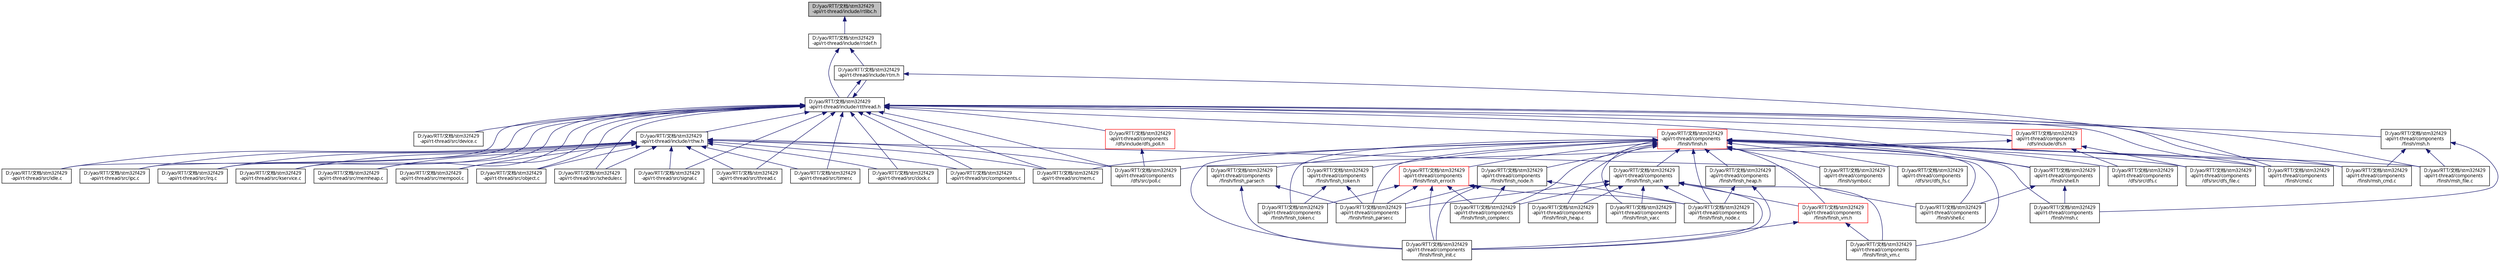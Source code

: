 digraph "D:/yao/RTT/文档/stm32f429-api/rt-thread/include/rtlibc.h"
{
  edge [fontname="FreeSans.ttf",fontsize="10",labelfontname="FreeSans.ttf",labelfontsize="10"];
  node [fontname="FreeSans.ttf",fontsize="10",shape=record];
  Node1 [label="D:/yao/RTT/文档/stm32f429\l-api/rt-thread/include/rtlibc.h",height=0.2,width=0.4,color="black", fillcolor="grey75", style="filled", fontcolor="black"];
  Node1 -> Node2 [dir="back",color="midnightblue",fontsize="10",style="solid",fontname="FreeSans.ttf"];
  Node2 [label="D:/yao/RTT/文档/stm32f429\l-api/rt-thread/include/rtdef.h",height=0.2,width=0.4,color="black", fillcolor="white", style="filled",URL="$rtdef_8h.html"];
  Node2 -> Node3 [dir="back",color="midnightblue",fontsize="10",style="solid",fontname="FreeSans.ttf"];
  Node3 [label="D:/yao/RTT/文档/stm32f429\l-api/rt-thread/include/rtm.h",height=0.2,width=0.4,color="black", fillcolor="white", style="filled",URL="$rtm_8h.html"];
  Node3 -> Node4 [dir="back",color="midnightblue",fontsize="10",style="solid",fontname="FreeSans.ttf"];
  Node4 [label="D:/yao/RTT/文档/stm32f429\l-api/rt-thread/include/rtthread.h",height=0.2,width=0.4,color="black", fillcolor="white", style="filled",URL="$rtthread_8h.html"];
  Node4 -> Node5 [dir="back",color="midnightblue",fontsize="10",style="solid",fontname="FreeSans.ttf"];
  Node5 [label="D:/yao/RTT/文档/stm32f429\l-api/rt-thread/src/clock.c",height=0.2,width=0.4,color="black", fillcolor="white", style="filled",URL="$clock_8c.html"];
  Node4 -> Node6 [dir="back",color="midnightblue",fontsize="10",style="solid",fontname="FreeSans.ttf"];
  Node6 [label="D:/yao/RTT/文档/stm32f429\l-api/rt-thread/src/components.c",height=0.2,width=0.4,color="black", fillcolor="white", style="filled",URL="$components_8c.html"];
  Node4 -> Node7 [dir="back",color="midnightblue",fontsize="10",style="solid",fontname="FreeSans.ttf"];
  Node7 [label="D:/yao/RTT/文档/stm32f429\l-api/rt-thread/src/device.c",height=0.2,width=0.4,color="black", fillcolor="white", style="filled",URL="$device_8c.html"];
  Node4 -> Node8 [dir="back",color="midnightblue",fontsize="10",style="solid",fontname="FreeSans.ttf"];
  Node8 [label="D:/yao/RTT/文档/stm32f429\l-api/rt-thread/src/idle.c",height=0.2,width=0.4,color="black", fillcolor="white", style="filled",URL="$idle_8c.html"];
  Node4 -> Node9 [dir="back",color="midnightblue",fontsize="10",style="solid",fontname="FreeSans.ttf"];
  Node9 [label="D:/yao/RTT/文档/stm32f429\l-api/rt-thread/src/ipc.c",height=0.2,width=0.4,color="black", fillcolor="white", style="filled",URL="$ipc_8c.html"];
  Node4 -> Node10 [dir="back",color="midnightblue",fontsize="10",style="solid",fontname="FreeSans.ttf"];
  Node10 [label="D:/yao/RTT/文档/stm32f429\l-api/rt-thread/src/irq.c",height=0.2,width=0.4,color="black", fillcolor="white", style="filled",URL="$irq_8c.html"];
  Node4 -> Node11 [dir="back",color="midnightblue",fontsize="10",style="solid",fontname="FreeSans.ttf"];
  Node11 [label="D:/yao/RTT/文档/stm32f429\l-api/rt-thread/src/kservice.c",height=0.2,width=0.4,color="black", fillcolor="white", style="filled",URL="$kservice_8c.html"];
  Node4 -> Node12 [dir="back",color="midnightblue",fontsize="10",style="solid",fontname="FreeSans.ttf"];
  Node12 [label="D:/yao/RTT/文档/stm32f429\l-api/rt-thread/src/mem.c",height=0.2,width=0.4,color="black", fillcolor="white", style="filled",URL="$mem_8c.html"];
  Node4 -> Node13 [dir="back",color="midnightblue",fontsize="10",style="solid",fontname="FreeSans.ttf"];
  Node13 [label="D:/yao/RTT/文档/stm32f429\l-api/rt-thread/src/memheap.c",height=0.2,width=0.4,color="black", fillcolor="white", style="filled",URL="$memheap_8c.html"];
  Node4 -> Node14 [dir="back",color="midnightblue",fontsize="10",style="solid",fontname="FreeSans.ttf"];
  Node14 [label="D:/yao/RTT/文档/stm32f429\l-api/rt-thread/src/mempool.c",height=0.2,width=0.4,color="black", fillcolor="white", style="filled",URL="$mempool_8c.html"];
  Node4 -> Node15 [dir="back",color="midnightblue",fontsize="10",style="solid",fontname="FreeSans.ttf"];
  Node15 [label="D:/yao/RTT/文档/stm32f429\l-api/rt-thread/src/object.c",height=0.2,width=0.4,color="black", fillcolor="white", style="filled",URL="$object_8c.html"];
  Node4 -> Node16 [dir="back",color="midnightblue",fontsize="10",style="solid",fontname="FreeSans.ttf"];
  Node16 [label="D:/yao/RTT/文档/stm32f429\l-api/rt-thread/src/scheduler.c",height=0.2,width=0.4,color="black", fillcolor="white", style="filled",URL="$scheduler_8c.html"];
  Node4 -> Node17 [dir="back",color="midnightblue",fontsize="10",style="solid",fontname="FreeSans.ttf"];
  Node17 [label="D:/yao/RTT/文档/stm32f429\l-api/rt-thread/src/signal.c",height=0.2,width=0.4,color="black", fillcolor="white", style="filled",URL="$signal_8c.html"];
  Node4 -> Node18 [dir="back",color="midnightblue",fontsize="10",style="solid",fontname="FreeSans.ttf"];
  Node18 [label="D:/yao/RTT/文档/stm32f429\l-api/rt-thread/src/thread.c",height=0.2,width=0.4,color="black", fillcolor="white", style="filled",URL="$thread_8c.html"];
  Node4 -> Node19 [dir="back",color="midnightblue",fontsize="10",style="solid",fontname="FreeSans.ttf"];
  Node19 [label="D:/yao/RTT/文档/stm32f429\l-api/rt-thread/src/timer.c",height=0.2,width=0.4,color="black", fillcolor="white", style="filled",URL="$timer_8c.html"];
  Node4 -> Node20 [dir="back",color="midnightblue",fontsize="10",style="solid",fontname="FreeSans.ttf"];
  Node20 [label="D:/yao/RTT/文档/stm32f429\l-api/rt-thread/include/rthw.h",height=0.2,width=0.4,color="black", fillcolor="white", style="filled",URL="$rthw_8h.html"];
  Node20 -> Node5 [dir="back",color="midnightblue",fontsize="10",style="solid",fontname="FreeSans.ttf"];
  Node20 -> Node6 [dir="back",color="midnightblue",fontsize="10",style="solid",fontname="FreeSans.ttf"];
  Node20 -> Node8 [dir="back",color="midnightblue",fontsize="10",style="solid",fontname="FreeSans.ttf"];
  Node20 -> Node9 [dir="back",color="midnightblue",fontsize="10",style="solid",fontname="FreeSans.ttf"];
  Node20 -> Node10 [dir="back",color="midnightblue",fontsize="10",style="solid",fontname="FreeSans.ttf"];
  Node20 -> Node11 [dir="back",color="midnightblue",fontsize="10",style="solid",fontname="FreeSans.ttf"];
  Node20 -> Node12 [dir="back",color="midnightblue",fontsize="10",style="solid",fontname="FreeSans.ttf"];
  Node20 -> Node13 [dir="back",color="midnightblue",fontsize="10",style="solid",fontname="FreeSans.ttf"];
  Node20 -> Node14 [dir="back",color="midnightblue",fontsize="10",style="solid",fontname="FreeSans.ttf"];
  Node20 -> Node15 [dir="back",color="midnightblue",fontsize="10",style="solid",fontname="FreeSans.ttf"];
  Node20 -> Node16 [dir="back",color="midnightblue",fontsize="10",style="solid",fontname="FreeSans.ttf"];
  Node20 -> Node17 [dir="back",color="midnightblue",fontsize="10",style="solid",fontname="FreeSans.ttf"];
  Node20 -> Node18 [dir="back",color="midnightblue",fontsize="10",style="solid",fontname="FreeSans.ttf"];
  Node20 -> Node19 [dir="back",color="midnightblue",fontsize="10",style="solid",fontname="FreeSans.ttf"];
  Node20 -> Node21 [dir="back",color="midnightblue",fontsize="10",style="solid",fontname="FreeSans.ttf"];
  Node21 [label="D:/yao/RTT/文档/stm32f429\l-api/rt-thread/components\l/finsh/shell.c",height=0.2,width=0.4,color="black", fillcolor="white", style="filled",URL="$shell_8c.html"];
  Node20 -> Node22 [dir="back",color="midnightblue",fontsize="10",style="solid",fontname="FreeSans.ttf"];
  Node22 [label="D:/yao/RTT/文档/stm32f429\l-api/rt-thread/components\l/dfs/src/poll.c",height=0.2,width=0.4,color="black", fillcolor="white", style="filled",URL="$poll_8c.html"];
  Node4 -> Node3 [dir="back",color="midnightblue",fontsize="10",style="solid",fontname="FreeSans.ttf"];
  Node4 -> Node23 [dir="back",color="midnightblue",fontsize="10",style="solid",fontname="FreeSans.ttf"];
  Node23 [label="D:/yao/RTT/文档/stm32f429\l-api/rt-thread/components\l/finsh/cmd.c",height=0.2,width=0.4,color="black", fillcolor="white", style="filled",URL="$cmd_8c.html"];
  Node4 -> Node24 [dir="back",color="midnightblue",fontsize="10",style="solid",fontname="FreeSans.ttf"];
  Node24 [label="D:/yao/RTT/文档/stm32f429\l-api/rt-thread/components\l/finsh/finsh.h",height=0.2,width=0.4,color="red", fillcolor="white", style="filled",URL="$components_2finsh_2finsh_8h.html"];
  Node24 -> Node12 [dir="back",color="midnightblue",fontsize="10",style="solid",fontname="FreeSans.ttf"];
  Node24 -> Node23 [dir="back",color="midnightblue",fontsize="10",style="solid",fontname="FreeSans.ttf"];
  Node24 -> Node25 [dir="back",color="midnightblue",fontsize="10",style="solid",fontname="FreeSans.ttf"];
  Node25 [label="D:/yao/RTT/文档/stm32f429\l-api/rt-thread/components\l/finsh/finsh_compiler.c",height=0.2,width=0.4,color="black", fillcolor="white", style="filled",URL="$finsh__compiler_8c.html"];
  Node24 -> Node26 [dir="back",color="midnightblue",fontsize="10",style="solid",fontname="FreeSans.ttf"];
  Node26 [label="D:/yao/RTT/文档/stm32f429\l-api/rt-thread/components\l/finsh/finsh_node.h",height=0.2,width=0.4,color="black", fillcolor="white", style="filled",URL="$finsh__node_8h.html"];
  Node26 -> Node25 [dir="back",color="midnightblue",fontsize="10",style="solid",fontname="FreeSans.ttf"];
  Node26 -> Node27 [dir="back",color="midnightblue",fontsize="10",style="solid",fontname="FreeSans.ttf"];
  Node27 [label="D:/yao/RTT/文档/stm32f429\l-api/rt-thread/components\l/finsh/finsh_init.c",height=0.2,width=0.4,color="black", fillcolor="white", style="filled",URL="$finsh__init_8c.html"];
  Node26 -> Node28 [dir="back",color="midnightblue",fontsize="10",style="solid",fontname="FreeSans.ttf"];
  Node28 [label="D:/yao/RTT/文档/stm32f429\l-api/rt-thread/components\l/finsh/finsh_node.c",height=0.2,width=0.4,color="black", fillcolor="white", style="filled",URL="$finsh__node_8c.html"];
  Node26 -> Node29 [dir="back",color="midnightblue",fontsize="10",style="solid",fontname="FreeSans.ttf"];
  Node29 [label="D:/yao/RTT/文档/stm32f429\l-api/rt-thread/components\l/finsh/finsh_parser.c",height=0.2,width=0.4,color="black", fillcolor="white", style="filled",URL="$finsh__parser_8c.html"];
  Node24 -> Node30 [dir="back",color="midnightblue",fontsize="10",style="solid",fontname="FreeSans.ttf"];
  Node30 [label="D:/yao/RTT/文档/stm32f429\l-api/rt-thread/components\l/finsh/finsh_error.h",height=0.2,width=0.4,color="red", fillcolor="white", style="filled",URL="$finsh__error_8h.html"];
  Node30 -> Node25 [dir="back",color="midnightblue",fontsize="10",style="solid",fontname="FreeSans.ttf"];
  Node30 -> Node27 [dir="back",color="midnightblue",fontsize="10",style="solid",fontname="FreeSans.ttf"];
  Node30 -> Node28 [dir="back",color="midnightblue",fontsize="10",style="solid",fontname="FreeSans.ttf"];
  Node30 -> Node29 [dir="back",color="midnightblue",fontsize="10",style="solid",fontname="FreeSans.ttf"];
  Node30 -> Node31 [dir="back",color="midnightblue",fontsize="10",style="solid",fontname="FreeSans.ttf"];
  Node31 [label="D:/yao/RTT/文档/stm32f429\l-api/rt-thread/components\l/finsh/finsh_token.c",height=0.2,width=0.4,color="black", fillcolor="white", style="filled",URL="$finsh__token_8c.html"];
  Node24 -> Node32 [dir="back",color="midnightblue",fontsize="10",style="solid",fontname="FreeSans.ttf"];
  Node32 [label="D:/yao/RTT/文档/stm32f429\l-api/rt-thread/components\l/finsh/finsh_var.h",height=0.2,width=0.4,color="black", fillcolor="white", style="filled",URL="$finsh__var_8h.html"];
  Node32 -> Node25 [dir="back",color="midnightblue",fontsize="10",style="solid",fontname="FreeSans.ttf"];
  Node32 -> Node33 [dir="back",color="midnightblue",fontsize="10",style="solid",fontname="FreeSans.ttf"];
  Node33 [label="D:/yao/RTT/文档/stm32f429\l-api/rt-thread/components\l/finsh/finsh_vm.h",height=0.2,width=0.4,color="red", fillcolor="white", style="filled",URL="$finsh__vm_8h.html"];
  Node33 -> Node27 [dir="back",color="midnightblue",fontsize="10",style="solid",fontname="FreeSans.ttf"];
  Node33 -> Node34 [dir="back",color="midnightblue",fontsize="10",style="solid",fontname="FreeSans.ttf"];
  Node34 [label="D:/yao/RTT/文档/stm32f429\l-api/rt-thread/components\l/finsh/finsh_vm.c",height=0.2,width=0.4,color="black", fillcolor="white", style="filled",URL="$finsh__vm_8c.html"];
  Node32 -> Node35 [dir="back",color="midnightblue",fontsize="10",style="solid",fontname="FreeSans.ttf"];
  Node35 [label="D:/yao/RTT/文档/stm32f429\l-api/rt-thread/components\l/finsh/finsh_heap.c",height=0.2,width=0.4,color="black", fillcolor="white", style="filled",URL="$finsh__heap_8c.html"];
  Node32 -> Node27 [dir="back",color="midnightblue",fontsize="10",style="solid",fontname="FreeSans.ttf"];
  Node32 -> Node28 [dir="back",color="midnightblue",fontsize="10",style="solid",fontname="FreeSans.ttf"];
  Node32 -> Node29 [dir="back",color="midnightblue",fontsize="10",style="solid",fontname="FreeSans.ttf"];
  Node32 -> Node36 [dir="back",color="midnightblue",fontsize="10",style="solid",fontname="FreeSans.ttf"];
  Node36 [label="D:/yao/RTT/文档/stm32f429\l-api/rt-thread/components\l/finsh/finsh_var.c",height=0.2,width=0.4,color="black", fillcolor="white", style="filled",URL="$finsh__var_8c.html"];
  Node32 -> Node34 [dir="back",color="midnightblue",fontsize="10",style="solid",fontname="FreeSans.ttf"];
  Node24 -> Node33 [dir="back",color="midnightblue",fontsize="10",style="solid",fontname="FreeSans.ttf"];
  Node24 -> Node35 [dir="back",color="midnightblue",fontsize="10",style="solid",fontname="FreeSans.ttf"];
  Node24 -> Node37 [dir="back",color="midnightblue",fontsize="10",style="solid",fontname="FreeSans.ttf"];
  Node37 [label="D:/yao/RTT/文档/stm32f429\l-api/rt-thread/components\l/finsh/finsh_heap.h",height=0.2,width=0.4,color="black", fillcolor="white", style="filled",URL="$finsh__heap_8h.html"];
  Node37 -> Node27 [dir="back",color="midnightblue",fontsize="10",style="solid",fontname="FreeSans.ttf"];
  Node37 -> Node28 [dir="back",color="midnightblue",fontsize="10",style="solid",fontname="FreeSans.ttf"];
  Node24 -> Node27 [dir="back",color="midnightblue",fontsize="10",style="solid",fontname="FreeSans.ttf"];
  Node24 -> Node38 [dir="back",color="midnightblue",fontsize="10",style="solid",fontname="FreeSans.ttf"];
  Node38 [label="D:/yao/RTT/文档/stm32f429\l-api/rt-thread/components\l/finsh/finsh_parser.h",height=0.2,width=0.4,color="black", fillcolor="white", style="filled",URL="$finsh__parser_8h.html"];
  Node38 -> Node27 [dir="back",color="midnightblue",fontsize="10",style="solid",fontname="FreeSans.ttf"];
  Node38 -> Node29 [dir="back",color="midnightblue",fontsize="10",style="solid",fontname="FreeSans.ttf"];
  Node24 -> Node28 [dir="back",color="midnightblue",fontsize="10",style="solid",fontname="FreeSans.ttf"];
  Node24 -> Node29 [dir="back",color="midnightblue",fontsize="10",style="solid",fontname="FreeSans.ttf"];
  Node24 -> Node39 [dir="back",color="midnightblue",fontsize="10",style="solid",fontname="FreeSans.ttf"];
  Node39 [label="D:/yao/RTT/文档/stm32f429\l-api/rt-thread/components\l/finsh/finsh_token.h",height=0.2,width=0.4,color="black", fillcolor="white", style="filled",URL="$finsh__token_8h.html"];
  Node39 -> Node29 [dir="back",color="midnightblue",fontsize="10",style="solid",fontname="FreeSans.ttf"];
  Node39 -> Node31 [dir="back",color="midnightblue",fontsize="10",style="solid",fontname="FreeSans.ttf"];
  Node24 -> Node31 [dir="back",color="midnightblue",fontsize="10",style="solid",fontname="FreeSans.ttf"];
  Node24 -> Node36 [dir="back",color="midnightblue",fontsize="10",style="solid",fontname="FreeSans.ttf"];
  Node24 -> Node34 [dir="back",color="midnightblue",fontsize="10",style="solid",fontname="FreeSans.ttf"];
  Node24 -> Node40 [dir="back",color="midnightblue",fontsize="10",style="solid",fontname="FreeSans.ttf"];
  Node40 [label="D:/yao/RTT/文档/stm32f429\l-api/rt-thread/components\l/finsh/msh.c",height=0.2,width=0.4,color="black", fillcolor="white", style="filled",URL="$msh_8c.html"];
  Node24 -> Node41 [dir="back",color="midnightblue",fontsize="10",style="solid",fontname="FreeSans.ttf"];
  Node41 [label="D:/yao/RTT/文档/stm32f429\l-api/rt-thread/components\l/finsh/msh_cmd.c",height=0.2,width=0.4,color="black", fillcolor="white", style="filled",URL="$msh__cmd_8c.html"];
  Node24 -> Node42 [dir="back",color="midnightblue",fontsize="10",style="solid",fontname="FreeSans.ttf"];
  Node42 [label="D:/yao/RTT/文档/stm32f429\l-api/rt-thread/components\l/finsh/msh_file.c",height=0.2,width=0.4,color="black", fillcolor="white", style="filled",URL="$msh__file_8c.html"];
  Node24 -> Node21 [dir="back",color="midnightblue",fontsize="10",style="solid",fontname="FreeSans.ttf"];
  Node24 -> Node43 [dir="back",color="midnightblue",fontsize="10",style="solid",fontname="FreeSans.ttf"];
  Node43 [label="D:/yao/RTT/文档/stm32f429\l-api/rt-thread/components\l/finsh/shell.h",height=0.2,width=0.4,color="black", fillcolor="white", style="filled",URL="$shell_8h.html"];
  Node43 -> Node40 [dir="back",color="midnightblue",fontsize="10",style="solid",fontname="FreeSans.ttf"];
  Node43 -> Node21 [dir="back",color="midnightblue",fontsize="10",style="solid",fontname="FreeSans.ttf"];
  Node24 -> Node44 [dir="back",color="midnightblue",fontsize="10",style="solid",fontname="FreeSans.ttf"];
  Node44 [label="D:/yao/RTT/文档/stm32f429\l-api/rt-thread/components\l/finsh/symbol.c",height=0.2,width=0.4,color="black", fillcolor="white", style="filled",URL="$symbol_8c.html"];
  Node24 -> Node45 [dir="back",color="midnightblue",fontsize="10",style="solid",fontname="FreeSans.ttf"];
  Node45 [label="D:/yao/RTT/文档/stm32f429\l-api/rt-thread/components\l/dfs/src/dfs.c",height=0.2,width=0.4,color="black", fillcolor="white", style="filled",URL="$dfs_8c.html"];
  Node24 -> Node46 [dir="back",color="midnightblue",fontsize="10",style="solid",fontname="FreeSans.ttf"];
  Node46 [label="D:/yao/RTT/文档/stm32f429\l-api/rt-thread/components\l/dfs/src/dfs_file.c",height=0.2,width=0.4,color="black", fillcolor="white", style="filled",URL="$dfs__file_8c.html"];
  Node24 -> Node47 [dir="back",color="midnightblue",fontsize="10",style="solid",fontname="FreeSans.ttf"];
  Node47 [label="D:/yao/RTT/文档/stm32f429\l-api/rt-thread/components\l/dfs/src/dfs_fs.c",height=0.2,width=0.4,color="black", fillcolor="white", style="filled",URL="$dfs__fs_8c.html"];
  Node4 -> Node48 [dir="back",color="midnightblue",fontsize="10",style="solid",fontname="FreeSans.ttf"];
  Node48 [label="D:/yao/RTT/文档/stm32f429\l-api/rt-thread/components\l/finsh/msh.h",height=0.2,width=0.4,color="black", fillcolor="white", style="filled",URL="$msh_8h.html"];
  Node48 -> Node40 [dir="back",color="midnightblue",fontsize="10",style="solid",fontname="FreeSans.ttf"];
  Node48 -> Node41 [dir="back",color="midnightblue",fontsize="10",style="solid",fontname="FreeSans.ttf"];
  Node48 -> Node42 [dir="back",color="midnightblue",fontsize="10",style="solid",fontname="FreeSans.ttf"];
  Node4 -> Node41 [dir="back",color="midnightblue",fontsize="10",style="solid",fontname="FreeSans.ttf"];
  Node4 -> Node42 [dir="back",color="midnightblue",fontsize="10",style="solid",fontname="FreeSans.ttf"];
  Node4 -> Node43 [dir="back",color="midnightblue",fontsize="10",style="solid",fontname="FreeSans.ttf"];
  Node4 -> Node22 [dir="back",color="midnightblue",fontsize="10",style="solid",fontname="FreeSans.ttf"];
  Node4 -> Node49 [dir="back",color="midnightblue",fontsize="10",style="solid",fontname="FreeSans.ttf"];
  Node49 [label="D:/yao/RTT/文档/stm32f429\l-api/rt-thread/components\l/dfs/include/dfs.h",height=0.2,width=0.4,color="red", fillcolor="white", style="filled",URL="$dfs_8h.html"];
  Node49 -> Node45 [dir="back",color="midnightblue",fontsize="10",style="solid",fontname="FreeSans.ttf"];
  Node49 -> Node46 [dir="back",color="midnightblue",fontsize="10",style="solid",fontname="FreeSans.ttf"];
  Node49 -> Node22 [dir="back",color="midnightblue",fontsize="10",style="solid",fontname="FreeSans.ttf"];
  Node4 -> Node50 [dir="back",color="midnightblue",fontsize="10",style="solid",fontname="FreeSans.ttf"];
  Node50 [label="D:/yao/RTT/文档/stm32f429\l-api/rt-thread/components\l/dfs/include/dfs_poll.h",height=0.2,width=0.4,color="red", fillcolor="white", style="filled",URL="$dfs__poll_8h.html"];
  Node50 -> Node22 [dir="back",color="midnightblue",fontsize="10",style="solid",fontname="FreeSans.ttf"];
  Node3 -> Node23 [dir="back",color="midnightblue",fontsize="10",style="solid",fontname="FreeSans.ttf"];
  Node2 -> Node4 [dir="back",color="midnightblue",fontsize="10",style="solid",fontname="FreeSans.ttf"];
}
